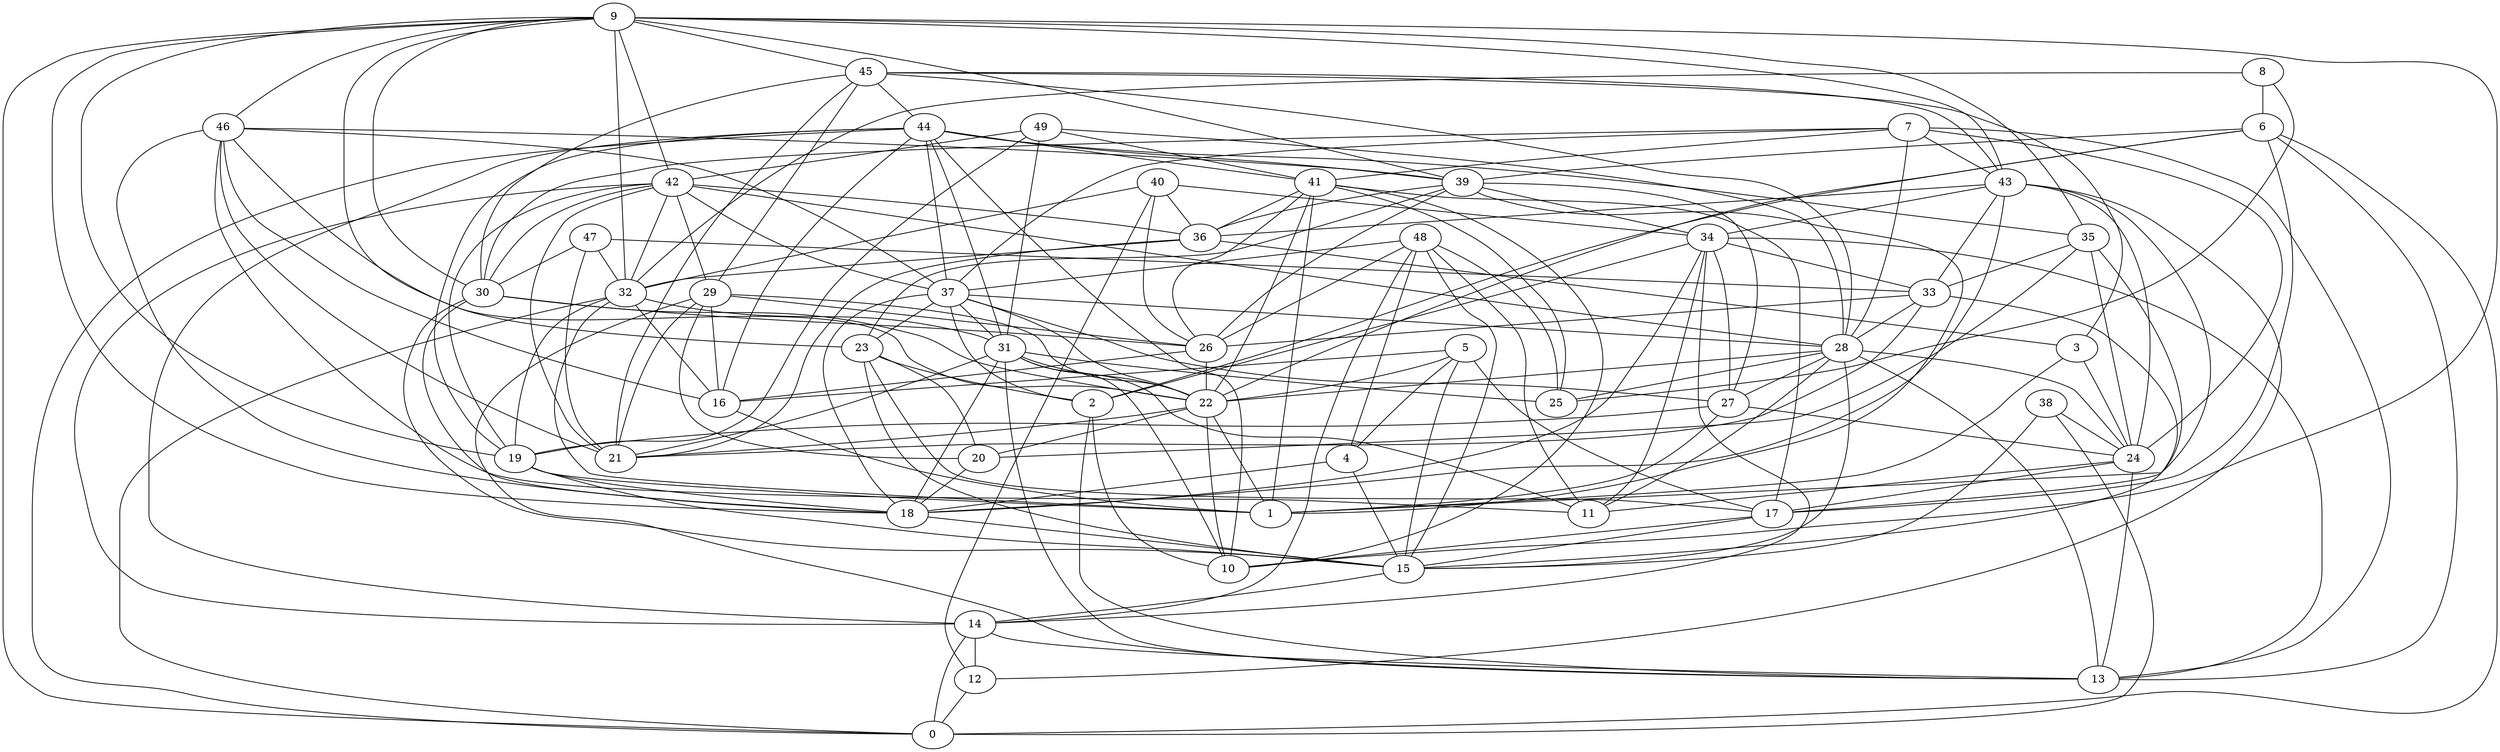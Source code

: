 digraph GG_graph {

subgraph G_graph {
edge [color = black]
"33" -> "21" [dir = none]
"33" -> "26" [dir = none]
"33" -> "15" [dir = none]
"47" -> "33" [dir = none]
"47" -> "30" [dir = none]
"47" -> "32" [dir = none]
"47" -> "21" [dir = none]
"8" -> "25" [dir = none]
"8" -> "32" [dir = none]
"8" -> "6" [dir = none]
"38" -> "24" [dir = none]
"38" -> "0" [dir = none]
"38" -> "15" [dir = none]
"20" -> "18" [dir = none]
"22" -> "1" [dir = none]
"22" -> "20" [dir = none]
"29" -> "21" [dir = none]
"29" -> "26" [dir = none]
"29" -> "13" [dir = none]
"29" -> "16" [dir = none]
"26" -> "22" [dir = none]
"26" -> "16" [dir = none]
"32" -> "16" [dir = none]
"32" -> "31" [dir = none]
"32" -> "19" [dir = none]
"32" -> "0" [dir = none]
"5" -> "4" [dir = none]
"5" -> "22" [dir = none]
"5" -> "15" [dir = none]
"5" -> "17" [dir = none]
"40" -> "26" [dir = none]
"40" -> "36" [dir = none]
"40" -> "32" [dir = none]
"40" -> "12" [dir = none]
"17" -> "10" [dir = none]
"17" -> "15" [dir = none]
"7" -> "30" [dir = none]
"7" -> "37" [dir = none]
"7" -> "24" [dir = none]
"7" -> "41" [dir = none]
"35" -> "20" [dir = none]
"35" -> "24" [dir = none]
"35" -> "17" [dir = none]
"27" -> "24" [dir = none]
"27" -> "19" [dir = none]
"15" -> "14" [dir = none]
"34" -> "11" [dir = none]
"34" -> "27" [dir = none]
"34" -> "13" [dir = none]
"34" -> "14" [dir = none]
"34" -> "2" [dir = none]
"14" -> "12" [dir = none]
"14" -> "13" [dir = none]
"37" -> "2" [dir = none]
"37" -> "22" [dir = none]
"37" -> "28" [dir = none]
"19" -> "15" [dir = none]
"19" -> "18" [dir = none]
"45" -> "44" [dir = none]
"45" -> "28" [dir = none]
"45" -> "43" [dir = none]
"45" -> "21" [dir = none]
"45" -> "30" [dir = none]
"45" -> "3" [dir = none]
"3" -> "24" [dir = none]
"3" -> "1" [dir = none]
"6" -> "39" [dir = none]
"6" -> "22" [dir = none]
"6" -> "13" [dir = none]
"6" -> "17" [dir = none]
"30" -> "15" [dir = none]
"30" -> "18" [dir = none]
"46" -> "39" [dir = none]
"46" -> "21" [dir = none]
"46" -> "11" [dir = none]
"46" -> "18" [dir = none]
"41" -> "10" [dir = none]
"41" -> "1" [dir = none]
"41" -> "22" [dir = none]
"41" -> "36" [dir = none]
"41" -> "17" [dir = none]
"41" -> "25" [dir = none]
"28" -> "25" [dir = none]
"28" -> "22" [dir = none]
"28" -> "13" [dir = none]
"28" -> "15" [dir = none]
"28" -> "24" [dir = none]
"28" -> "11" [dir = none]
"28" -> "27" [dir = none]
"48" -> "25" [dir = none]
"48" -> "14" [dir = none]
"48" -> "11" [dir = none]
"48" -> "37" [dir = none]
"48" -> "26" [dir = none]
"18" -> "15" [dir = none]
"9" -> "0" [dir = none]
"9" -> "43" [dir = none]
"9" -> "45" [dir = none]
"9" -> "19" [dir = none]
"9" -> "30" [dir = none]
"9" -> "23" [dir = none]
"9" -> "18" [dir = none]
"36" -> "3" [dir = none]
"36" -> "32" [dir = none]
"43" -> "34" [dir = none]
"43" -> "12" [dir = none]
"43" -> "1" [dir = none]
"43" -> "18" [dir = none]
"4" -> "18" [dir = none]
"4" -> "15" [dir = none]
"2" -> "13" [dir = none]
"42" -> "32" [dir = none]
"42" -> "37" [dir = none]
"42" -> "30" [dir = none]
"42" -> "28" [dir = none]
"42" -> "19" [dir = none]
"42" -> "14" [dir = none]
"42" -> "29" [dir = none]
"49" -> "41" [dir = none]
"49" -> "31" [dir = none]
"49" -> "28" [dir = none]
"39" -> "36" [dir = none]
"39" -> "23" [dir = none]
"39" -> "34" [dir = none]
"39" -> "1" [dir = none]
"44" -> "37" [dir = none]
"44" -> "35" [dir = none]
"44" -> "19" [dir = none]
"44" -> "0" [dir = none]
"44" -> "10" [dir = none]
"44" -> "41" [dir = none]
"44" -> "31" [dir = none]
"44" -> "14" [dir = none]
"44" -> "39" [dir = none]
"24" -> "17" [dir = none]
"24" -> "11" [dir = none]
"31" -> "18" [dir = none]
"31" -> "22" [dir = none]
"31" -> "10" [dir = none]
"31" -> "25" [dir = none]
"31" -> "11" [dir = none]
"31" -> "21" [dir = none]
"31" -> "13" [dir = none]
"23" -> "2" [dir = none]
"23" -> "17" [dir = none]
"23" -> "20" [dir = none]
"23" -> "15" [dir = none]
"42" -> "36" [dir = none]
"46" -> "22" [dir = none]
"9" -> "42" [dir = none]
"19" -> "1" [dir = none]
"37" -> "23" [dir = none]
"43" -> "33" [dir = none]
"9" -> "32" [dir = none]
"37" -> "18" [dir = none]
"37" -> "27" [dir = none]
"33" -> "28" [dir = none]
"2" -> "10" [dir = none]
"42" -> "21" [dir = none]
"5" -> "16" [dir = none]
"46" -> "37" [dir = none]
"34" -> "33" [dir = none]
"40" -> "34" [dir = none]
"30" -> "22" [dir = none]
"22" -> "10" [dir = none]
"44" -> "16" [dir = none]
"29" -> "22" [dir = none]
"43" -> "36" [dir = none]
"39" -> "26" [dir = none]
"37" -> "31" [dir = none]
"24" -> "13" [dir = none]
"9" -> "46" [dir = none]
"12" -> "0" [dir = none]
"6" -> "2" [dir = none]
"16" -> "1" [dir = none]
"45" -> "29" [dir = none]
"41" -> "26" [dir = none]
"7" -> "13" [dir = none]
"27" -> "1" [dir = none]
"7" -> "43" [dir = none]
"29" -> "20" [dir = none]
"49" -> "42" [dir = none]
"48" -> "15" [dir = none]
"35" -> "33" [dir = none]
"14" -> "0" [dir = none]
"9" -> "35" [dir = none]
"34" -> "18" [dir = none]
"9" -> "39" [dir = none]
"22" -> "21" [dir = none]
"9" -> "10" [dir = none]
"30" -> "26" [dir = none]
"32" -> "1" [dir = none]
"46" -> "16" [dir = none]
"7" -> "28" [dir = none]
"39" -> "27" [dir = none]
"48" -> "4" [dir = none]
"43" -> "24" [dir = none]
"36" -> "21" [dir = none]
"6" -> "0" [dir = none]
"49" -> "19" [dir = none]
}

}

